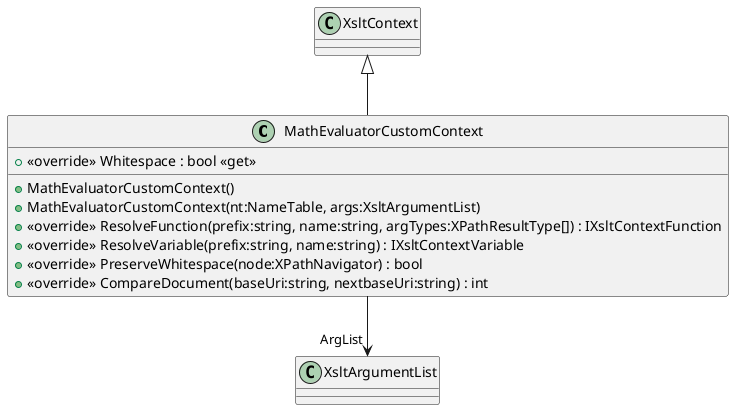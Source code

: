 @startuml
class MathEvaluatorCustomContext {
    + <<override>> Whitespace : bool <<get>>
    + MathEvaluatorCustomContext()
    + MathEvaluatorCustomContext(nt:NameTable, args:XsltArgumentList)
    + <<override>> ResolveFunction(prefix:string, name:string, argTypes:XPathResultType[]) : IXsltContextFunction
    + <<override>> ResolveVariable(prefix:string, name:string) : IXsltContextVariable
    + <<override>> PreserveWhitespace(node:XPathNavigator) : bool
    + <<override>> CompareDocument(baseUri:string, nextbaseUri:string) : int
}
XsltContext <|-- MathEvaluatorCustomContext
MathEvaluatorCustomContext --> "ArgList" XsltArgumentList
@enduml
